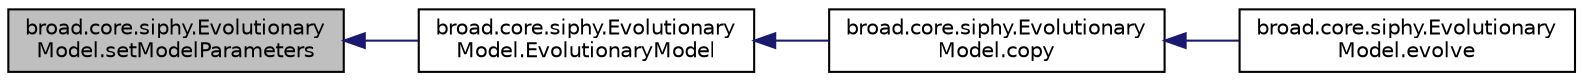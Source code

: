 digraph "broad.core.siphy.EvolutionaryModel.setModelParameters"
{
  edge [fontname="Helvetica",fontsize="10",labelfontname="Helvetica",labelfontsize="10"];
  node [fontname="Helvetica",fontsize="10",shape=record];
  rankdir="LR";
  Node1 [label="broad.core.siphy.Evolutionary\lModel.setModelParameters",height=0.2,width=0.4,color="black", fillcolor="grey75", style="filled" fontcolor="black"];
  Node1 -> Node2 [dir="back",color="midnightblue",fontsize="10",style="solid"];
  Node2 [label="broad.core.siphy.Evolutionary\lModel.EvolutionaryModel",height=0.2,width=0.4,color="black", fillcolor="white", style="filled",URL="$classbroad_1_1core_1_1siphy_1_1_evolutionary_model.html#a996bd2f5c0af597d4aaddc6f3a3dfcbc"];
  Node2 -> Node3 [dir="back",color="midnightblue",fontsize="10",style="solid"];
  Node3 [label="broad.core.siphy.Evolutionary\lModel.copy",height=0.2,width=0.4,color="black", fillcolor="white", style="filled",URL="$classbroad_1_1core_1_1siphy_1_1_evolutionary_model.html#aa418445762f1cbcb395dac8c0effbad6"];
  Node3 -> Node4 [dir="back",color="midnightblue",fontsize="10",style="solid"];
  Node4 [label="broad.core.siphy.Evolutionary\lModel.evolve",height=0.2,width=0.4,color="black", fillcolor="white", style="filled",URL="$classbroad_1_1core_1_1siphy_1_1_evolutionary_model.html#a1a52ec3724e75cd7ae1df2d0971d5bc1"];
}
